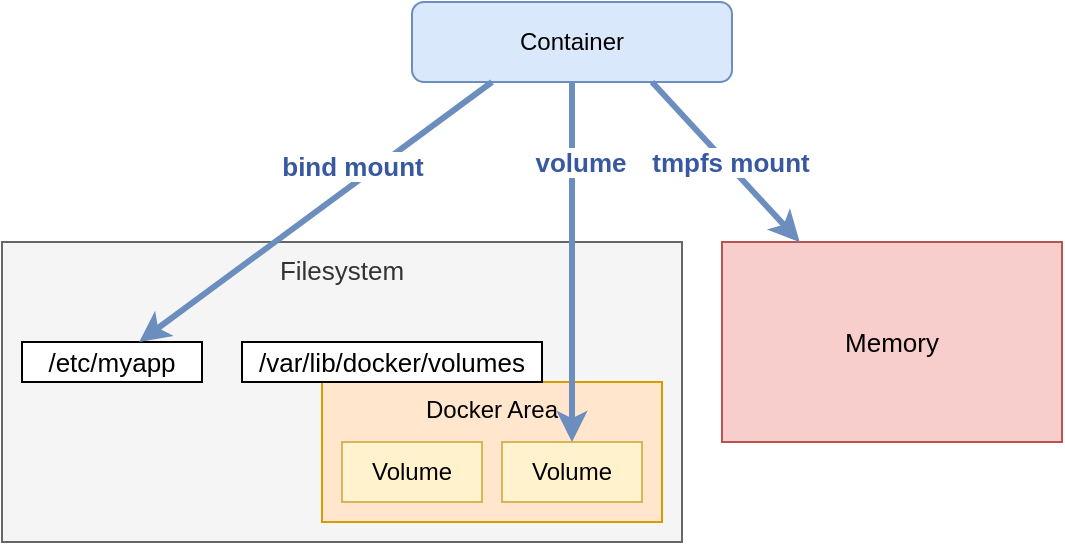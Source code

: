 <mxfile version="14.1.8" type="device"><diagram id="4GnGA5C8cTpkvwHXwZ5f" name="Page-1"><mxGraphModel dx="460" dy="818" grid="1" gridSize="10" guides="1" tooltips="1" connect="1" arrows="1" fold="1" page="1" pageScale="1" pageWidth="850" pageHeight="1100" math="0" shadow="0"><root><mxCell id="0"/><mxCell id="1" parent="0"/><mxCell id="yfBXIqF4w4eoegDzMe_L-8" value="Filesystem" style="rounded=0;whiteSpace=wrap;html=1;fillColor=#f5f5f5;strokeColor=#666666;fontColor=#333333;verticalAlign=top;fontSize=13;" vertex="1" parent="1"><mxGeometry x="190" y="240" width="340" height="150" as="geometry"/></mxCell><mxCell id="yfBXIqF4w4eoegDzMe_L-1" value="Container" style="rounded=1;whiteSpace=wrap;html=1;fillColor=#dae8fc;strokeColor=#6c8ebf;" vertex="1" parent="1"><mxGeometry x="395" y="120" width="160" height="40" as="geometry"/></mxCell><mxCell id="yfBXIqF4w4eoegDzMe_L-2" value="Docker Area" style="rounded=0;whiteSpace=wrap;html=1;fillColor=#ffe6cc;strokeColor=#d79b00;verticalAlign=top;" vertex="1" parent="1"><mxGeometry x="350" y="310" width="170" height="70" as="geometry"/></mxCell><mxCell id="yfBXIqF4w4eoegDzMe_L-4" value="Volume" style="rounded=0;whiteSpace=wrap;html=1;fillColor=#fff2cc;strokeColor=#d6b656;" vertex="1" parent="1"><mxGeometry x="360" y="340" width="70" height="30" as="geometry"/></mxCell><mxCell id="yfBXIqF4w4eoegDzMe_L-6" value="Volume" style="rounded=0;whiteSpace=wrap;html=1;fillColor=#fff2cc;strokeColor=#d6b656;" vertex="1" parent="1"><mxGeometry x="440" y="340" width="70" height="30" as="geometry"/></mxCell><mxCell id="yfBXIqF4w4eoegDzMe_L-9" value="/var/lib/docker/volumes" style="rounded=0;whiteSpace=wrap;html=1;fontSize=13;" vertex="1" parent="1"><mxGeometry x="310" y="290" width="150" height="20" as="geometry"/></mxCell><mxCell id="yfBXIqF4w4eoegDzMe_L-10" value="/etc/myapp" style="rounded=0;whiteSpace=wrap;html=1;fontSize=13;" vertex="1" parent="1"><mxGeometry x="200" y="290" width="90" height="20" as="geometry"/></mxCell><mxCell id="yfBXIqF4w4eoegDzMe_L-11" value="Memory" style="rounded=0;whiteSpace=wrap;html=1;fontSize=13;fillColor=#f8cecc;strokeColor=#b85450;" vertex="1" parent="1"><mxGeometry x="550" y="240" width="170" height="100" as="geometry"/></mxCell><mxCell id="yfBXIqF4w4eoegDzMe_L-12" value="" style="endArrow=classic;html=1;fontSize=13;fillColor=#dae8fc;strokeColor=#6c8ebf;strokeWidth=3;exitX=0.75;exitY=1;exitDx=0;exitDy=0;" edge="1" parent="1" source="yfBXIqF4w4eoegDzMe_L-1" target="yfBXIqF4w4eoegDzMe_L-11"><mxGeometry width="50" height="50" relative="1" as="geometry"><mxPoint x="660" y="180" as="sourcePoint"/><mxPoint x="710" y="130" as="targetPoint"/></mxGeometry></mxCell><mxCell id="yfBXIqF4w4eoegDzMe_L-17" value="tmpfs mount" style="edgeLabel;html=1;align=center;verticalAlign=middle;resizable=0;points=[];fontSize=13;fontColor=#3858A1;fontStyle=1" vertex="1" connectable="0" parent="yfBXIqF4w4eoegDzMe_L-12"><mxGeometry x="0.392" y="3" relative="1" as="geometry"><mxPoint x="-14.58" y="-13.94" as="offset"/></mxGeometry></mxCell><mxCell id="yfBXIqF4w4eoegDzMe_L-13" value="" style="endArrow=classic;html=1;fontSize=13;fillColor=#dae8fc;strokeColor=#6c8ebf;strokeWidth=3;fontStyle=1" edge="1" parent="1" source="yfBXIqF4w4eoegDzMe_L-1" target="yfBXIqF4w4eoegDzMe_L-6"><mxGeometry width="50" height="50" relative="1" as="geometry"><mxPoint x="570" y="170" as="sourcePoint"/><mxPoint x="616.154" y="250" as="targetPoint"/></mxGeometry></mxCell><mxCell id="yfBXIqF4w4eoegDzMe_L-16" value="volume" style="edgeLabel;html=1;align=center;verticalAlign=middle;resizable=0;points=[];fontSize=13;fontColor=#3858A1;fontStyle=1" vertex="1" connectable="0" parent="yfBXIqF4w4eoegDzMe_L-13"><mxGeometry x="-0.379" y="4" relative="1" as="geometry"><mxPoint y="-16.08" as="offset"/></mxGeometry></mxCell><mxCell id="yfBXIqF4w4eoegDzMe_L-14" value="" style="endArrow=classic;html=1;fontSize=13;fillColor=#dae8fc;strokeColor=#6c8ebf;strokeWidth=3;exitX=0.25;exitY=1;exitDx=0;exitDy=0;" edge="1" parent="1" source="yfBXIqF4w4eoegDzMe_L-1" target="yfBXIqF4w4eoegDzMe_L-10"><mxGeometry width="50" height="50" relative="1" as="geometry"><mxPoint x="580" y="180" as="sourcePoint"/><mxPoint x="626.154" y="260" as="targetPoint"/></mxGeometry></mxCell><mxCell id="yfBXIqF4w4eoegDzMe_L-15" value="bind mount" style="edgeLabel;html=1;align=center;verticalAlign=middle;resizable=0;points=[];fontSize=13;fontStyle=1;fontColor=#3858A1;" vertex="1" connectable="0" parent="yfBXIqF4w4eoegDzMe_L-14"><mxGeometry x="-0.426" y="6" relative="1" as="geometry"><mxPoint x="-22.95" as="offset"/></mxGeometry></mxCell></root></mxGraphModel></diagram></mxfile>